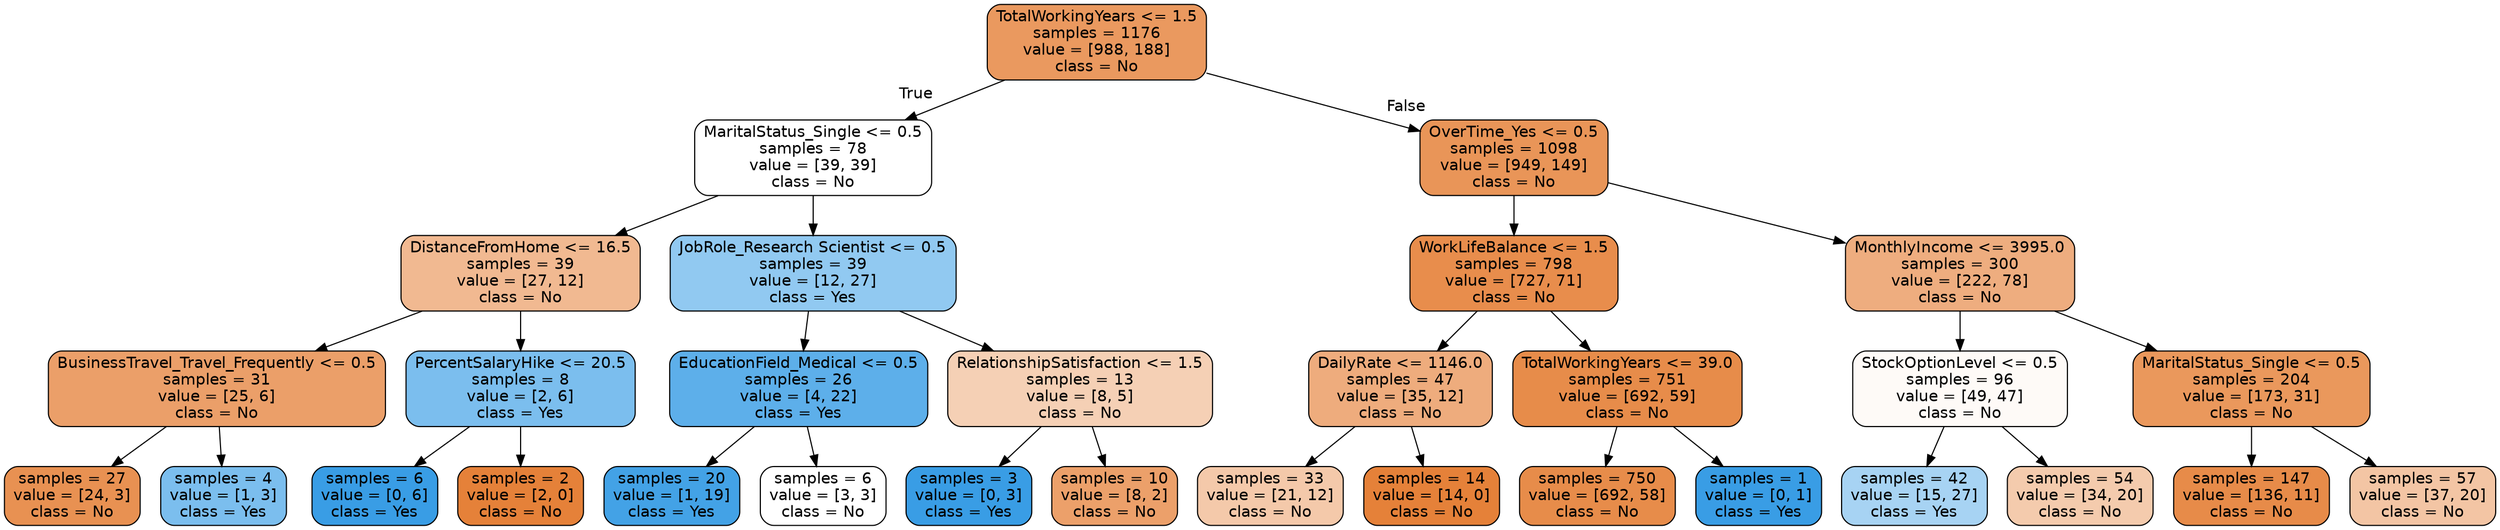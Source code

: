 digraph Tree {
node [shape=box, style="filled, rounded", color="black", fontname=helvetica] ;
edge [fontname=helvetica] ;
0 [label="TotalWorkingYears <= 1.5\nsamples = 1176\nvalue = [988, 188]\nclass = No", fillcolor="#ea995f"] ;
1 [label="MaritalStatus_Single <= 0.5\nsamples = 78\nvalue = [39, 39]\nclass = No", fillcolor="#ffffff"] ;
0 -> 1 [labeldistance=2.5, labelangle=45, headlabel="True"] ;
2 [label="DistanceFromHome <= 16.5\nsamples = 39\nvalue = [27, 12]\nclass = No", fillcolor="#f1b991"] ;
1 -> 2 ;
3 [label="BusinessTravel_Travel_Frequently <= 0.5\nsamples = 31\nvalue = [25, 6]\nclass = No", fillcolor="#eb9f69"] ;
2 -> 3 ;
4 [label="samples = 27\nvalue = [24, 3]\nclass = No", fillcolor="#e89152"] ;
3 -> 4 ;
5 [label="samples = 4\nvalue = [1, 3]\nclass = Yes", fillcolor="#7bbeee"] ;
3 -> 5 ;
6 [label="PercentSalaryHike <= 20.5\nsamples = 8\nvalue = [2, 6]\nclass = Yes", fillcolor="#7bbeee"] ;
2 -> 6 ;
7 [label="samples = 6\nvalue = [0, 6]\nclass = Yes", fillcolor="#399de5"] ;
6 -> 7 ;
8 [label="samples = 2\nvalue = [2, 0]\nclass = No", fillcolor="#e58139"] ;
6 -> 8 ;
9 [label="JobRole_Research Scientist <= 0.5\nsamples = 39\nvalue = [12, 27]\nclass = Yes", fillcolor="#91c9f1"] ;
1 -> 9 ;
10 [label="EducationField_Medical <= 0.5\nsamples = 26\nvalue = [4, 22]\nclass = Yes", fillcolor="#5dafea"] ;
9 -> 10 ;
11 [label="samples = 20\nvalue = [1, 19]\nclass = Yes", fillcolor="#43a2e6"] ;
10 -> 11 ;
12 [label="samples = 6\nvalue = [3, 3]\nclass = No", fillcolor="#ffffff"] ;
10 -> 12 ;
13 [label="RelationshipSatisfaction <= 1.5\nsamples = 13\nvalue = [8, 5]\nclass = No", fillcolor="#f5d0b5"] ;
9 -> 13 ;
14 [label="samples = 3\nvalue = [0, 3]\nclass = Yes", fillcolor="#399de5"] ;
13 -> 14 ;
15 [label="samples = 10\nvalue = [8, 2]\nclass = No", fillcolor="#eca06a"] ;
13 -> 15 ;
16 [label="OverTime_Yes <= 0.5\nsamples = 1098\nvalue = [949, 149]\nclass = No", fillcolor="#e99558"] ;
0 -> 16 [labeldistance=2.5, labelangle=-45, headlabel="False"] ;
17 [label="WorkLifeBalance <= 1.5\nsamples = 798\nvalue = [727, 71]\nclass = No", fillcolor="#e88d4c"] ;
16 -> 17 ;
18 [label="DailyRate <= 1146.0\nsamples = 47\nvalue = [35, 12]\nclass = No", fillcolor="#eeac7d"] ;
17 -> 18 ;
19 [label="samples = 33\nvalue = [21, 12]\nclass = No", fillcolor="#f4c9aa"] ;
18 -> 19 ;
20 [label="samples = 14\nvalue = [14, 0]\nclass = No", fillcolor="#e58139"] ;
18 -> 20 ;
21 [label="TotalWorkingYears <= 39.0\nsamples = 751\nvalue = [692, 59]\nclass = No", fillcolor="#e78c4a"] ;
17 -> 21 ;
22 [label="samples = 750\nvalue = [692, 58]\nclass = No", fillcolor="#e78c4a"] ;
21 -> 22 ;
23 [label="samples = 1\nvalue = [0, 1]\nclass = Yes", fillcolor="#399de5"] ;
21 -> 23 ;
24 [label="MonthlyIncome <= 3995.0\nsamples = 300\nvalue = [222, 78]\nclass = No", fillcolor="#eead7f"] ;
16 -> 24 ;
25 [label="StockOptionLevel <= 0.5\nsamples = 96\nvalue = [49, 47]\nclass = No", fillcolor="#fefaf7"] ;
24 -> 25 ;
26 [label="samples = 42\nvalue = [15, 27]\nclass = Yes", fillcolor="#a7d3f3"] ;
25 -> 26 ;
27 [label="samples = 54\nvalue = [34, 20]\nclass = No", fillcolor="#f4cbad"] ;
25 -> 27 ;
28 [label="MaritalStatus_Single <= 0.5\nsamples = 204\nvalue = [173, 31]\nclass = No", fillcolor="#ea985c"] ;
24 -> 28 ;
29 [label="samples = 147\nvalue = [136, 11]\nclass = No", fillcolor="#e78b49"] ;
28 -> 29 ;
30 [label="samples = 57\nvalue = [37, 20]\nclass = No", fillcolor="#f3c5a4"] ;
28 -> 30 ;
}
